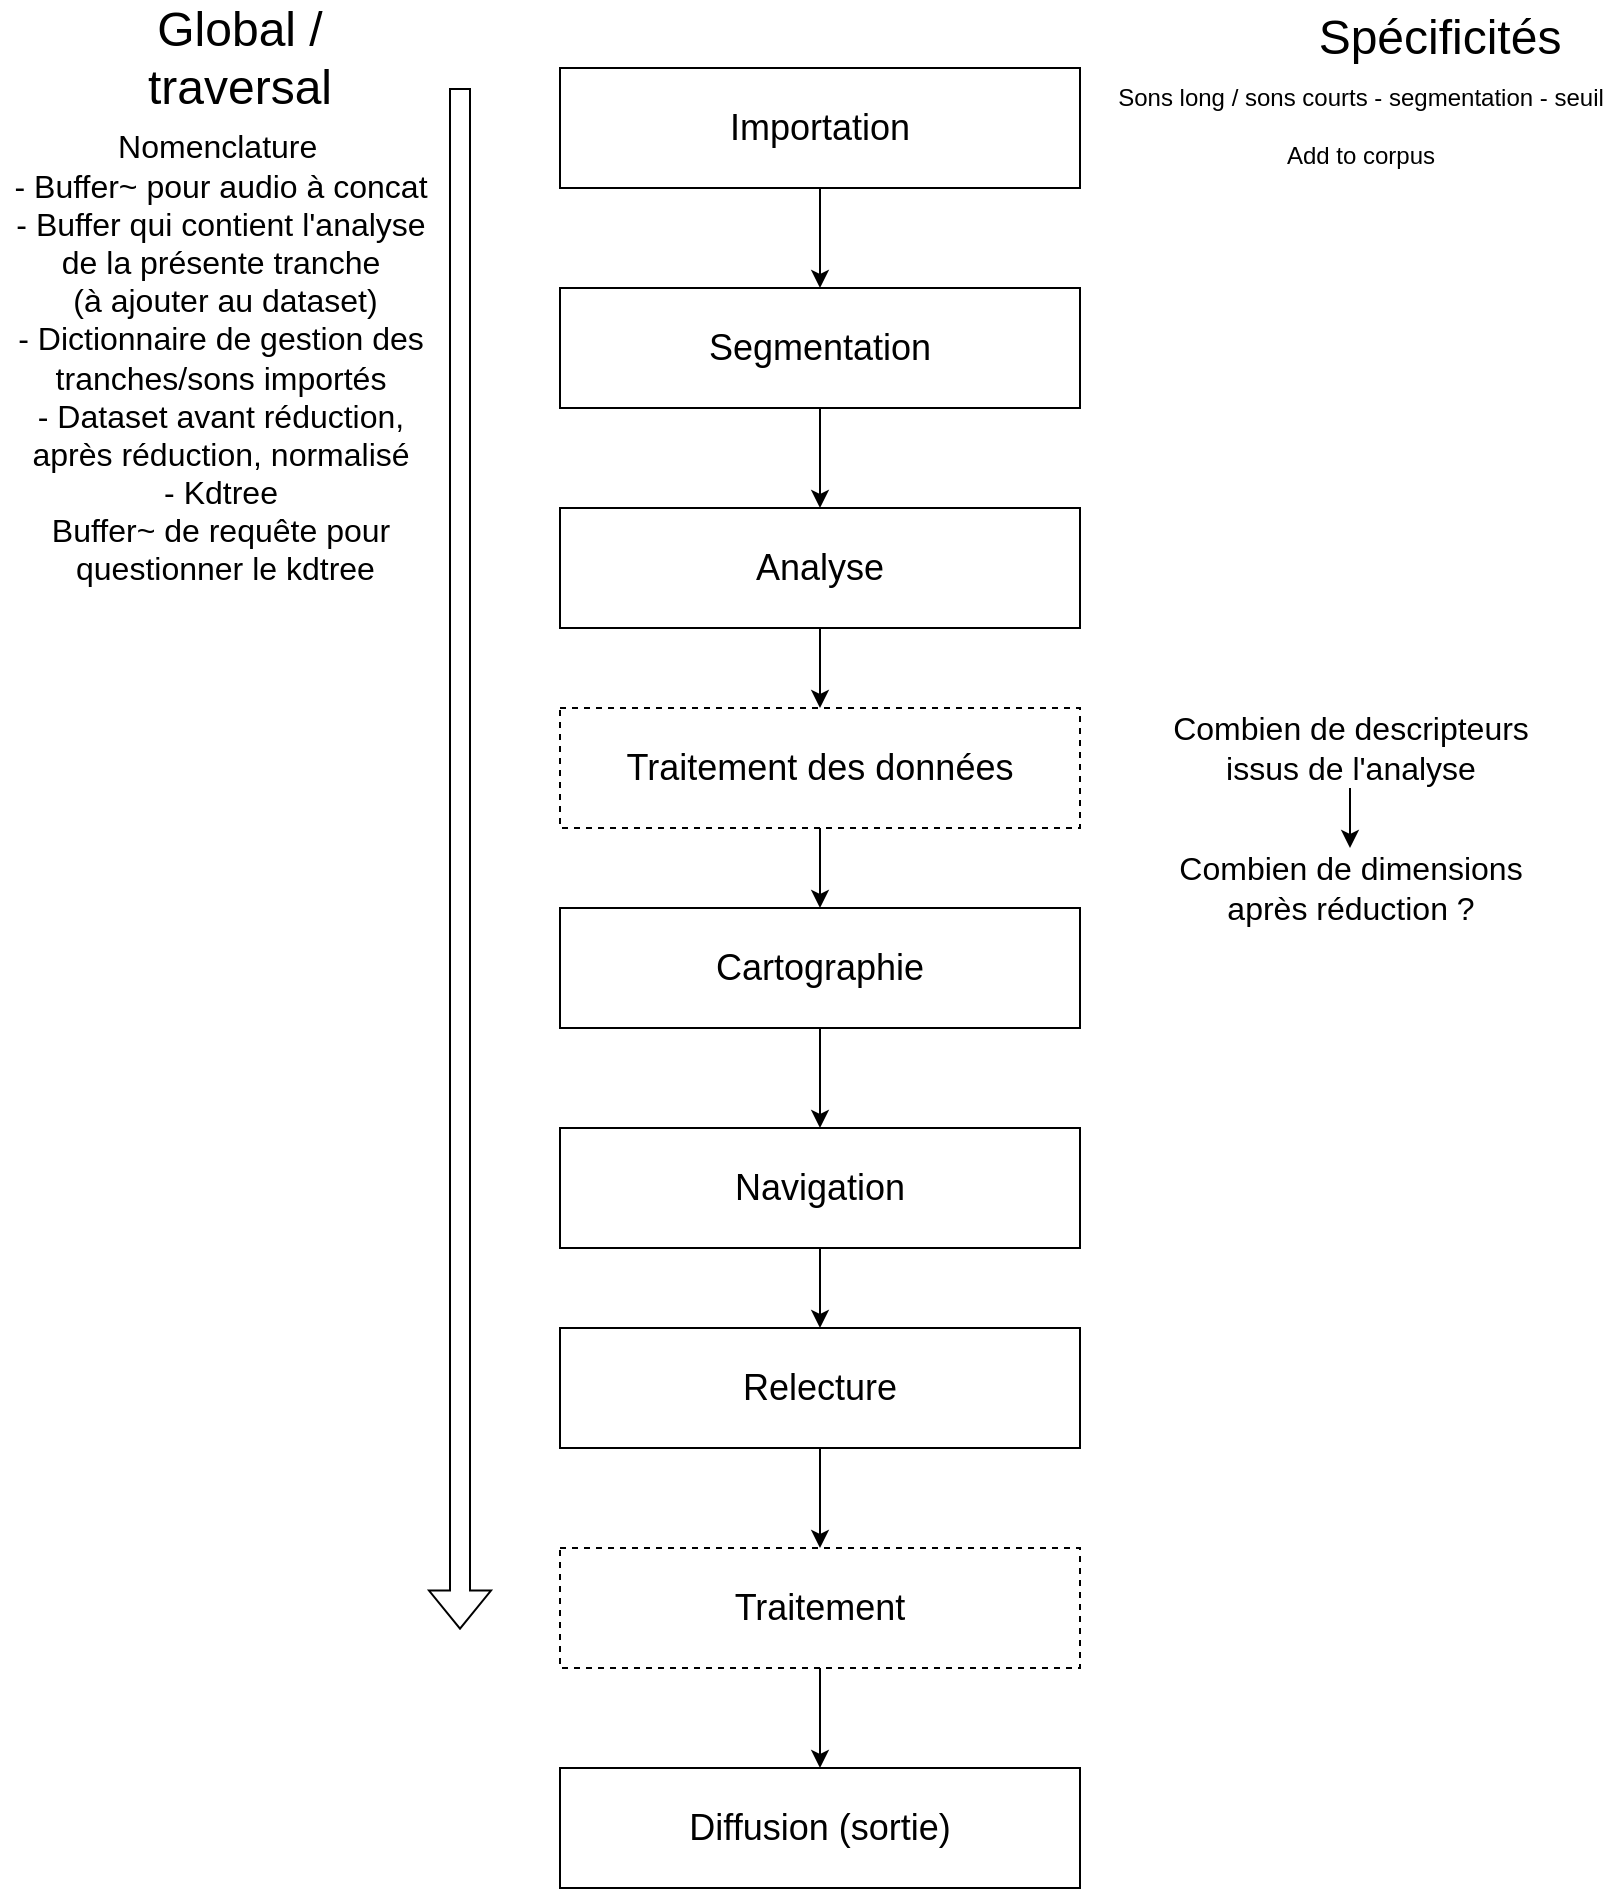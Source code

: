 <mxfile version="20.0.3" type="device"><diagram id="RsOcY1nSP0iwSeIwAzeg" name="Page-1"><mxGraphModel dx="1047" dy="698" grid="1" gridSize="10" guides="1" tooltips="1" connect="1" arrows="1" fold="1" page="1" pageScale="1" pageWidth="850" pageHeight="1100" math="0" shadow="0"><root><mxCell id="0"/><mxCell id="1" parent="0"/><mxCell id="9DZGefUDbCCTk8UTo82T-8" value="" style="edgeStyle=orthogonalEdgeStyle;rounded=0;orthogonalLoop=1;jettySize=auto;html=1;fontSize=18;entryX=0.5;entryY=0;entryDx=0;entryDy=0;" parent="1" source="9DZGefUDbCCTk8UTo82T-1" target="C4KEE92u8cxn2qWbuX7F-1" edge="1"><mxGeometry relative="1" as="geometry"/></mxCell><mxCell id="9DZGefUDbCCTk8UTo82T-1" value="&lt;font style=&quot;font-size: 18px;&quot;&gt;Importation&lt;/font&gt;" style="rounded=0;whiteSpace=wrap;html=1;" parent="1" vertex="1"><mxGeometry x="280" y="40" width="260" height="60" as="geometry"/></mxCell><mxCell id="9DZGefUDbCCTk8UTo82T-10" value="" style="edgeStyle=orthogonalEdgeStyle;rounded=0;orthogonalLoop=1;jettySize=auto;html=1;fontSize=18;" parent="1" source="9DZGefUDbCCTk8UTo82T-2" target="9DZGefUDbCCTk8UTo82T-3" edge="1"><mxGeometry relative="1" as="geometry"/></mxCell><mxCell id="9DZGefUDbCCTk8UTo82T-2" value="&lt;span style=&quot;font-size: 18px;&quot;&gt;Analyse&lt;/span&gt;" style="rounded=0;whiteSpace=wrap;html=1;" parent="1" vertex="1"><mxGeometry x="280" y="260" width="260" height="60" as="geometry"/></mxCell><mxCell id="9DZGefUDbCCTk8UTo82T-11" value="" style="edgeStyle=orthogonalEdgeStyle;rounded=0;orthogonalLoop=1;jettySize=auto;html=1;fontSize=18;" parent="1" source="9DZGefUDbCCTk8UTo82T-3" target="9DZGefUDbCCTk8UTo82T-4" edge="1"><mxGeometry relative="1" as="geometry"/></mxCell><mxCell id="9DZGefUDbCCTk8UTo82T-3" value="&lt;span style=&quot;font-size: 18px;&quot;&gt;Traitement des données&lt;/span&gt;" style="rounded=0;whiteSpace=wrap;html=1;dashed=1;" parent="1" vertex="1"><mxGeometry x="280" y="360" width="260" height="60" as="geometry"/></mxCell><mxCell id="9DZGefUDbCCTk8UTo82T-12" value="" style="edgeStyle=orthogonalEdgeStyle;rounded=0;orthogonalLoop=1;jettySize=auto;html=1;fontSize=18;" parent="1" source="9DZGefUDbCCTk8UTo82T-4" target="9DZGefUDbCCTk8UTo82T-5" edge="1"><mxGeometry relative="1" as="geometry"/></mxCell><mxCell id="9DZGefUDbCCTk8UTo82T-4" value="&lt;span style=&quot;font-size: 18px;&quot;&gt;Cartographie&lt;/span&gt;" style="rounded=0;whiteSpace=wrap;html=1;" parent="1" vertex="1"><mxGeometry x="280" y="460" width="260" height="60" as="geometry"/></mxCell><mxCell id="9DZGefUDbCCTk8UTo82T-13" value="" style="edgeStyle=orthogonalEdgeStyle;rounded=0;orthogonalLoop=1;jettySize=auto;html=1;fontSize=18;" parent="1" source="9DZGefUDbCCTk8UTo82T-5" target="9DZGefUDbCCTk8UTo82T-6" edge="1"><mxGeometry relative="1" as="geometry"/></mxCell><mxCell id="9DZGefUDbCCTk8UTo82T-5" value="&lt;span style=&quot;font-size: 18px;&quot;&gt;Navigation&lt;/span&gt;" style="rounded=0;whiteSpace=wrap;html=1;" parent="1" vertex="1"><mxGeometry x="280" y="570" width="260" height="60" as="geometry"/></mxCell><mxCell id="9DZGefUDbCCTk8UTo82T-14" value="" style="edgeStyle=orthogonalEdgeStyle;rounded=0;orthogonalLoop=1;jettySize=auto;html=1;fontSize=18;" parent="1" source="9DZGefUDbCCTk8UTo82T-6" target="9DZGefUDbCCTk8UTo82T-7" edge="1"><mxGeometry relative="1" as="geometry"/></mxCell><mxCell id="9DZGefUDbCCTk8UTo82T-6" value="&lt;span style=&quot;font-size: 18px;&quot;&gt;Relecture&lt;/span&gt;" style="rounded=0;whiteSpace=wrap;html=1;" parent="1" vertex="1"><mxGeometry x="280" y="670" width="260" height="60" as="geometry"/></mxCell><mxCell id="9DZGefUDbCCTk8UTo82T-16" value="" style="edgeStyle=orthogonalEdgeStyle;rounded=0;orthogonalLoop=1;jettySize=auto;html=1;fontSize=18;" parent="1" source="9DZGefUDbCCTk8UTo82T-7" target="9DZGefUDbCCTk8UTo82T-15" edge="1"><mxGeometry relative="1" as="geometry"/></mxCell><mxCell id="9DZGefUDbCCTk8UTo82T-7" value="&lt;span style=&quot;font-size: 18px;&quot;&gt;Traitement&lt;/span&gt;" style="rounded=0;whiteSpace=wrap;html=1;dashed=1;" parent="1" vertex="1"><mxGeometry x="280" y="780" width="260" height="60" as="geometry"/></mxCell><mxCell id="9DZGefUDbCCTk8UTo82T-15" value="&lt;span style=&quot;font-size: 18px;&quot;&gt;Diffusion (sortie)&lt;/span&gt;" style="rounded=0;whiteSpace=wrap;html=1;" parent="1" vertex="1"><mxGeometry x="280" y="890" width="260" height="60" as="geometry"/></mxCell><mxCell id="9DZGefUDbCCTk8UTo82T-17" value="" style="shape=flexArrow;endArrow=classic;html=1;rounded=0;fontSize=18;" parent="1" edge="1"><mxGeometry width="50" height="50" relative="1" as="geometry"><mxPoint x="230" y="50" as="sourcePoint"/><mxPoint x="230" y="820.8" as="targetPoint"/></mxGeometry></mxCell><mxCell id="9DZGefUDbCCTk8UTo82T-18" value="&lt;font style=&quot;font-size: 24px;&quot;&gt;Spécificités&lt;/font&gt;" style="text;html=1;strokeColor=none;fillColor=none;align=center;verticalAlign=middle;whiteSpace=wrap;rounded=0;dashed=1;fontSize=18;" parent="1" vertex="1"><mxGeometry x="690" y="10" width="60" height="30" as="geometry"/></mxCell><mxCell id="9DZGefUDbCCTk8UTo82T-20" value="&lt;font style=&quot;font-size: 24px;&quot;&gt;Global / traversal&lt;/font&gt;" style="text;html=1;strokeColor=none;fillColor=none;align=center;verticalAlign=middle;whiteSpace=wrap;rounded=0;dashed=1;fontSize=18;" parent="1" vertex="1"><mxGeometry x="90" y="20" width="60" height="30" as="geometry"/></mxCell><mxCell id="9DZGefUDbCCTk8UTo82T-23" value="&lt;font style=&quot;font-size: 12px;&quot;&gt;Sons long / sons courts&amp;nbsp;- segmentation - seuil&lt;br&gt;Add to corpus&lt;br&gt;&lt;br&gt;&lt;/font&gt;" style="text;html=1;align=center;verticalAlign=middle;resizable=0;points=[];autosize=1;strokeColor=none;fillColor=none;fontSize=24;" parent="1" vertex="1"><mxGeometry x="550" y="30" width="260" height="100" as="geometry"/></mxCell><mxCell id="9DZGefUDbCCTk8UTo82T-24" value="&lt;font style=&quot;font-size: 16px;&quot;&gt;Nomenclature&lt;/font&gt;&amp;nbsp;&lt;br&gt;&lt;font style=&quot;font-size: 16px;&quot;&gt;- Buffer~ pour audio à concat&lt;br&gt;- Buffer qui contient l'analyse &lt;br&gt;de la présente tranche&lt;br&gt;&amp;nbsp;(à ajouter au dataset)&lt;br&gt;- Dictionnaire de gestion des &lt;br&gt;tranches/sons importés&lt;br&gt;- Dataset avant réduction, &lt;br&gt;après réduction, normalisé&lt;br&gt;- Kdtree&lt;br&gt;Buffer~ de requête pour&lt;br&gt;&amp;nbsp;questionner le kdtree&lt;br&gt;&lt;/font&gt;" style="text;html=1;align=center;verticalAlign=middle;resizable=0;points=[];autosize=1;strokeColor=none;fillColor=none;fontSize=12;" parent="1" vertex="1"><mxGeometry y="90" width="220" height="190" as="geometry"/></mxCell><mxCell id="9DZGefUDbCCTk8UTo82T-27" value="" style="edgeStyle=orthogonalEdgeStyle;rounded=0;orthogonalLoop=1;jettySize=auto;html=1;fontSize=16;" parent="1" source="9DZGefUDbCCTk8UTo82T-25" target="9DZGefUDbCCTk8UTo82T-26" edge="1"><mxGeometry relative="1" as="geometry"/></mxCell><mxCell id="9DZGefUDbCCTk8UTo82T-25" value="&lt;font style=&quot;font-size: 16px;&quot;&gt;Combien de descripteurs &lt;br&gt;issus de l'analyse&lt;br&gt;&lt;/font&gt;" style="text;html=1;align=center;verticalAlign=middle;resizable=0;points=[];autosize=1;strokeColor=none;fillColor=none;fontSize=12;" parent="1" vertex="1"><mxGeometry x="580" y="360" width="190" height="40" as="geometry"/></mxCell><mxCell id="9DZGefUDbCCTk8UTo82T-26" value="&lt;font style=&quot;font-size: 16px;&quot;&gt;Combien de dimensions&lt;br&gt;après réduction ?&lt;br&gt;&lt;/font&gt;" style="text;html=1;align=center;verticalAlign=middle;resizable=0;points=[];autosize=1;strokeColor=none;fillColor=none;fontSize=16;" parent="1" vertex="1"><mxGeometry x="580" y="430" width="190" height="40" as="geometry"/></mxCell><mxCell id="C4KEE92u8cxn2qWbuX7F-2" value="" style="edgeStyle=orthogonalEdgeStyle;rounded=0;orthogonalLoop=1;jettySize=auto;html=1;" edge="1" parent="1" source="C4KEE92u8cxn2qWbuX7F-1" target="9DZGefUDbCCTk8UTo82T-2"><mxGeometry relative="1" as="geometry"/></mxCell><mxCell id="C4KEE92u8cxn2qWbuX7F-1" value="&lt;span style=&quot;font-size: 18px;&quot;&gt;Segmentation&lt;/span&gt;" style="rounded=0;whiteSpace=wrap;html=1;" vertex="1" parent="1"><mxGeometry x="280" y="150" width="260" height="60" as="geometry"/></mxCell></root></mxGraphModel></diagram></mxfile>